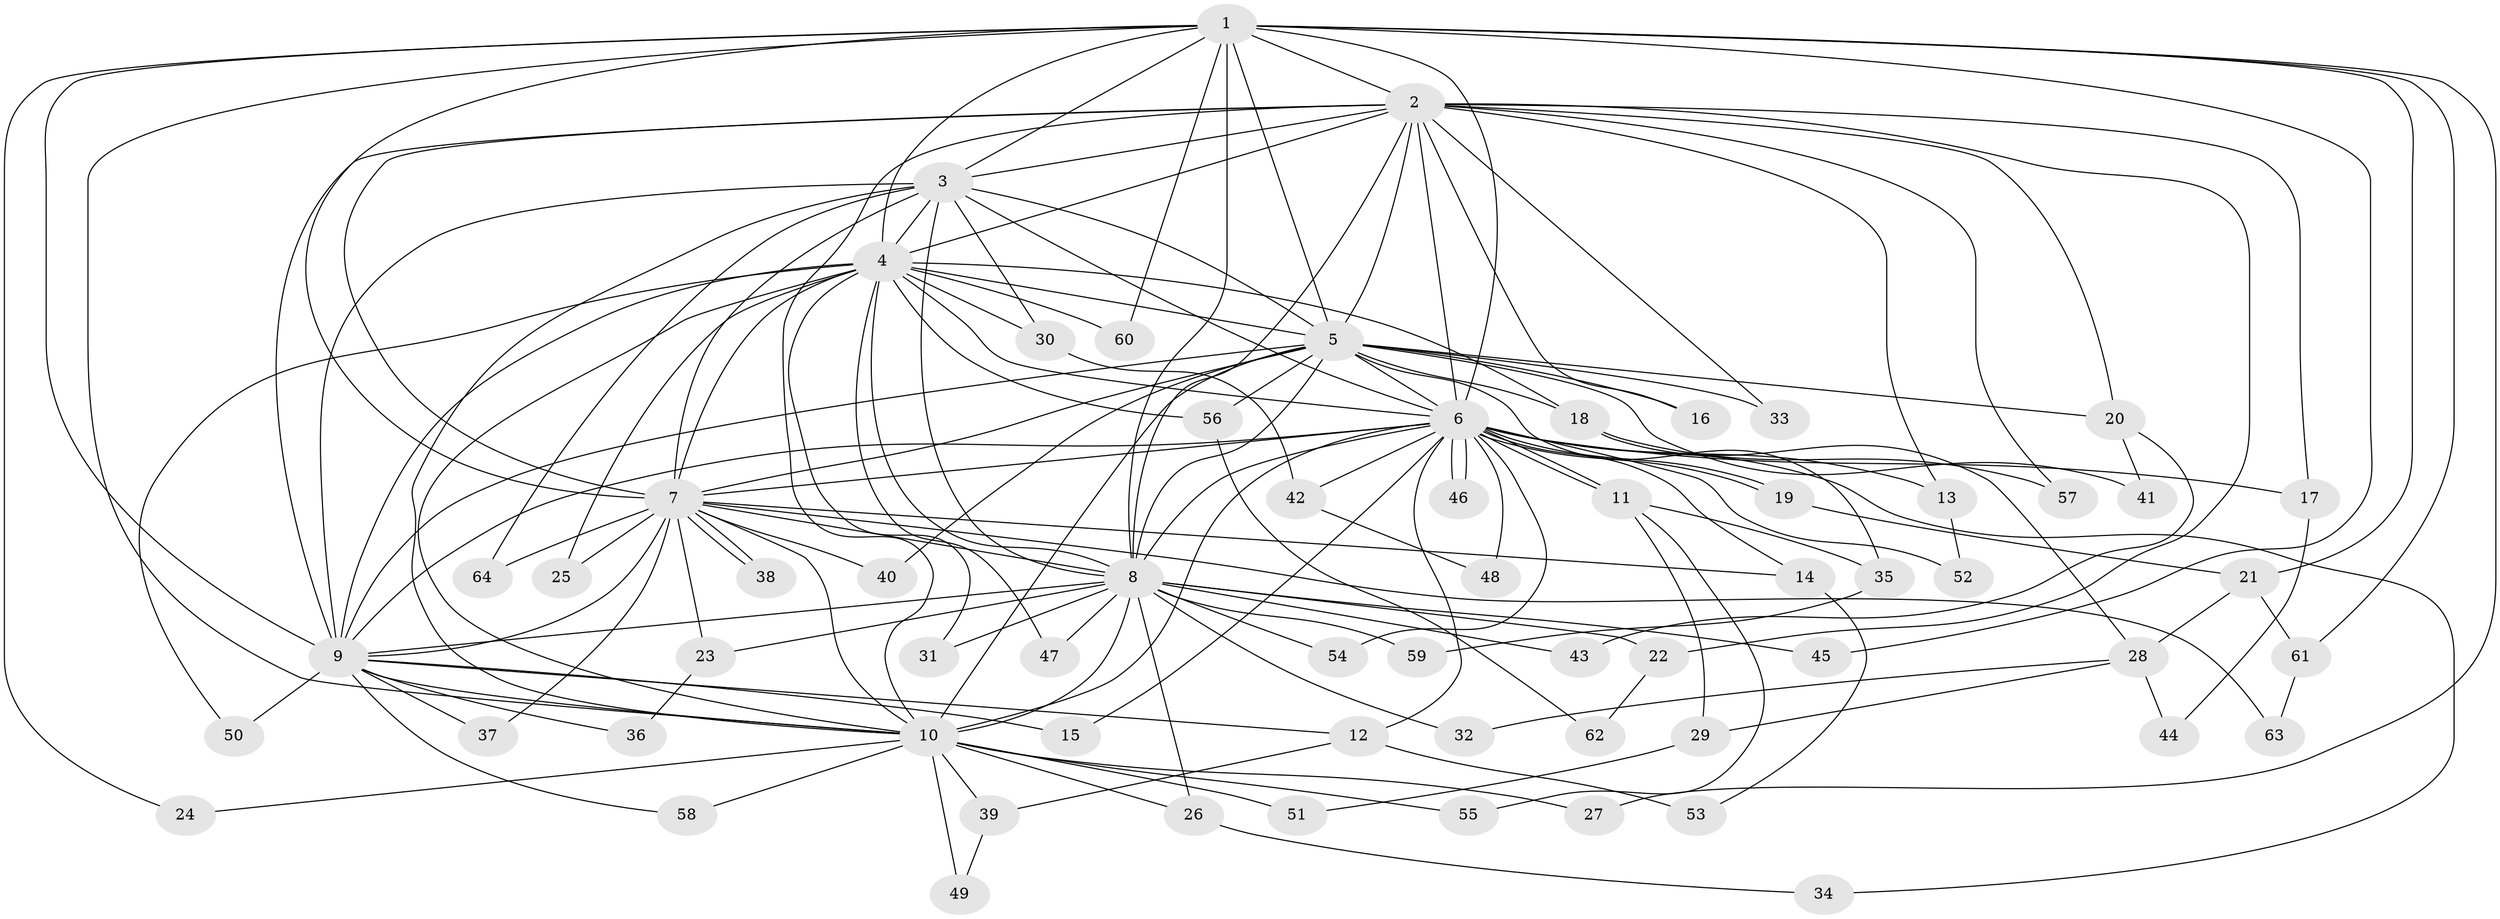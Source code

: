 // Generated by graph-tools (version 1.1) at 2025/49/03/09/25 03:49:28]
// undirected, 64 vertices, 153 edges
graph export_dot {
graph [start="1"]
  node [color=gray90,style=filled];
  1;
  2;
  3;
  4;
  5;
  6;
  7;
  8;
  9;
  10;
  11;
  12;
  13;
  14;
  15;
  16;
  17;
  18;
  19;
  20;
  21;
  22;
  23;
  24;
  25;
  26;
  27;
  28;
  29;
  30;
  31;
  32;
  33;
  34;
  35;
  36;
  37;
  38;
  39;
  40;
  41;
  42;
  43;
  44;
  45;
  46;
  47;
  48;
  49;
  50;
  51;
  52;
  53;
  54;
  55;
  56;
  57;
  58;
  59;
  60;
  61;
  62;
  63;
  64;
  1 -- 2;
  1 -- 3;
  1 -- 4;
  1 -- 5;
  1 -- 6;
  1 -- 7;
  1 -- 8;
  1 -- 9;
  1 -- 10;
  1 -- 21;
  1 -- 24;
  1 -- 27;
  1 -- 45;
  1 -- 60;
  1 -- 61;
  2 -- 3;
  2 -- 4;
  2 -- 5;
  2 -- 6;
  2 -- 7;
  2 -- 8;
  2 -- 9;
  2 -- 10;
  2 -- 13;
  2 -- 16;
  2 -- 17;
  2 -- 20;
  2 -- 22;
  2 -- 33;
  2 -- 57;
  3 -- 4;
  3 -- 5;
  3 -- 6;
  3 -- 7;
  3 -- 8;
  3 -- 9;
  3 -- 10;
  3 -- 30;
  3 -- 64;
  4 -- 5;
  4 -- 6;
  4 -- 7;
  4 -- 8;
  4 -- 9;
  4 -- 10;
  4 -- 18;
  4 -- 25;
  4 -- 30;
  4 -- 31;
  4 -- 47;
  4 -- 50;
  4 -- 56;
  4 -- 60;
  5 -- 6;
  5 -- 7;
  5 -- 8;
  5 -- 9;
  5 -- 10;
  5 -- 16;
  5 -- 18;
  5 -- 20;
  5 -- 33;
  5 -- 35;
  5 -- 40;
  5 -- 41;
  5 -- 56;
  6 -- 7;
  6 -- 8;
  6 -- 9;
  6 -- 10;
  6 -- 11;
  6 -- 11;
  6 -- 12;
  6 -- 13;
  6 -- 14;
  6 -- 15;
  6 -- 17;
  6 -- 19;
  6 -- 19;
  6 -- 34;
  6 -- 42;
  6 -- 46;
  6 -- 46;
  6 -- 48;
  6 -- 52;
  6 -- 54;
  7 -- 8;
  7 -- 9;
  7 -- 10;
  7 -- 14;
  7 -- 23;
  7 -- 25;
  7 -- 37;
  7 -- 38;
  7 -- 38;
  7 -- 40;
  7 -- 63;
  7 -- 64;
  8 -- 9;
  8 -- 10;
  8 -- 22;
  8 -- 23;
  8 -- 26;
  8 -- 31;
  8 -- 32;
  8 -- 43;
  8 -- 45;
  8 -- 47;
  8 -- 54;
  8 -- 59;
  9 -- 10;
  9 -- 12;
  9 -- 15;
  9 -- 36;
  9 -- 37;
  9 -- 50;
  9 -- 58;
  10 -- 24;
  10 -- 26;
  10 -- 27;
  10 -- 39;
  10 -- 49;
  10 -- 51;
  10 -- 55;
  10 -- 58;
  11 -- 29;
  11 -- 35;
  11 -- 55;
  12 -- 39;
  12 -- 53;
  13 -- 52;
  14 -- 53;
  17 -- 44;
  18 -- 28;
  18 -- 57;
  19 -- 21;
  20 -- 41;
  20 -- 43;
  21 -- 28;
  21 -- 61;
  22 -- 62;
  23 -- 36;
  26 -- 34;
  28 -- 29;
  28 -- 32;
  28 -- 44;
  29 -- 51;
  30 -- 42;
  35 -- 59;
  39 -- 49;
  42 -- 48;
  56 -- 62;
  61 -- 63;
}
